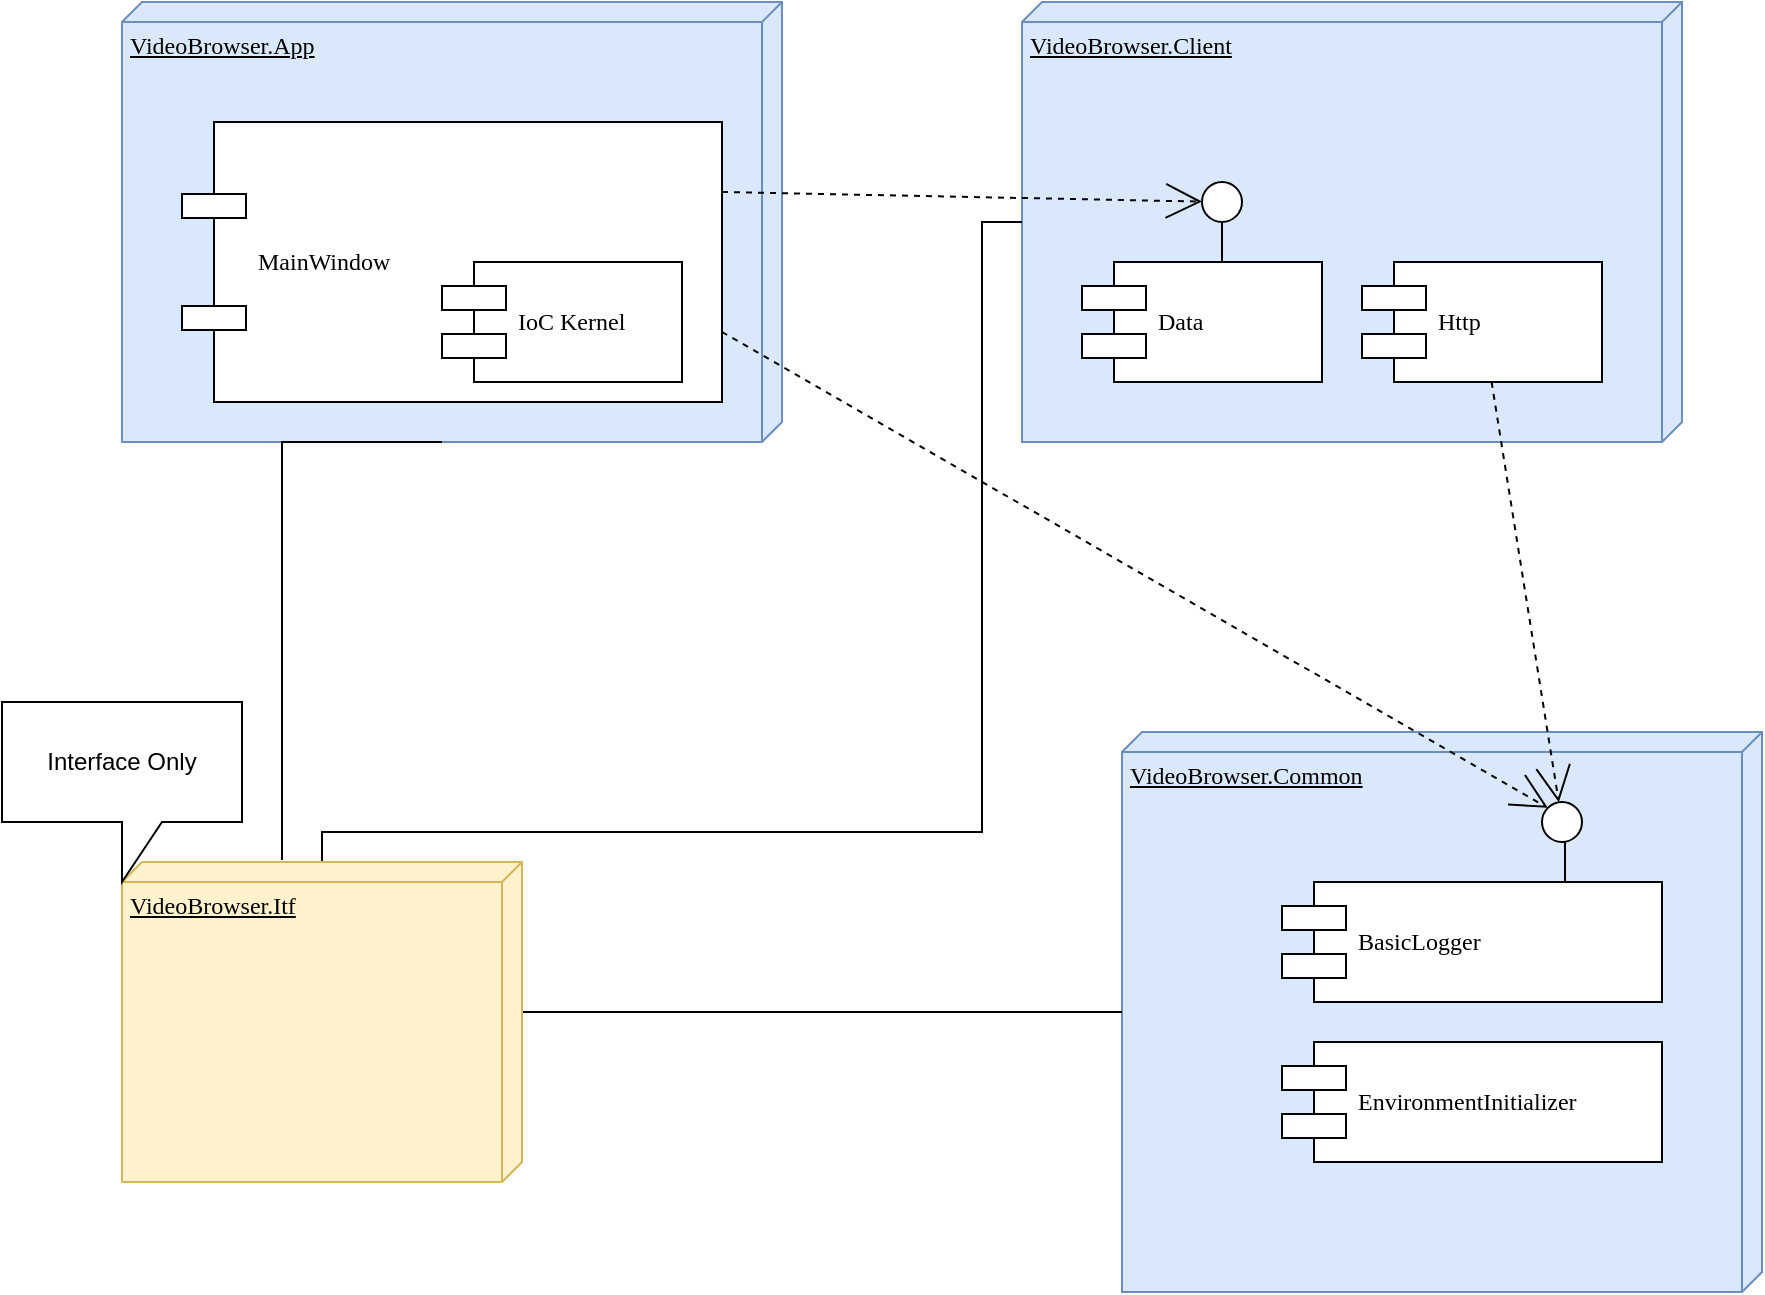 <mxfile version="14.6.12" type="device"><diagram name="Page-1" id="5f0bae14-7c28-e335-631c-24af17079c00"><mxGraphModel dx="2062" dy="804" grid="1" gridSize="10" guides="1" tooltips="1" connect="1" arrows="1" fold="1" page="1" pageScale="1" pageWidth="1100" pageHeight="850" background="#ffffff" math="0" shadow="0"><root><mxCell id="0"/><mxCell id="1" parent="0"/><mxCell id="39150e848f15840c-1" value="VideoBrowser.App" style="verticalAlign=top;align=left;spacingTop=8;spacingLeft=2;spacingRight=12;shape=cube;size=10;direction=south;fontStyle=4;html=1;rounded=0;shadow=0;comic=0;labelBackgroundColor=none;strokeWidth=1;fontFamily=Verdana;fontSize=12;fillColor=#dae8fc;strokeColor=#6c8ebf;" parent="1" vertex="1"><mxGeometry x="80" y="70" width="330" height="220" as="geometry"/></mxCell><mxCell id="39150e848f15840c-2" value="VideoBrowser.Client" style="verticalAlign=top;align=left;spacingTop=8;spacingLeft=2;spacingRight=12;shape=cube;size=10;direction=south;fontStyle=4;html=1;rounded=0;shadow=0;comic=0;labelBackgroundColor=none;strokeWidth=1;fontFamily=Verdana;fontSize=12;fillColor=#dae8fc;strokeColor=#6c8ebf;" parent="1" vertex="1"><mxGeometry x="530" y="70" width="330" height="220" as="geometry"/></mxCell><mxCell id="39150e848f15840c-3" value="VideoBrowser.Common" style="verticalAlign=top;align=left;spacingTop=8;spacingLeft=2;spacingRight=12;shape=cube;size=10;direction=south;fontStyle=4;html=1;rounded=0;shadow=0;comic=0;labelBackgroundColor=none;strokeWidth=1;fontFamily=Verdana;fontSize=12;fillColor=#dae8fc;strokeColor=#6c8ebf;" parent="1" vertex="1"><mxGeometry x="580" y="435" width="320" height="280" as="geometry"/></mxCell><mxCell id="39150e848f15840c-5" value="MainWindow" style="shape=component;align=left;spacingLeft=36;rounded=0;shadow=0;comic=0;labelBackgroundColor=none;strokeWidth=1;fontFamily=Verdana;fontSize=12;html=1;" parent="1" vertex="1"><mxGeometry x="110" y="130" width="270" height="140" as="geometry"/></mxCell><mxCell id="39150e848f15840c-7" value="Data" style="shape=component;align=left;spacingLeft=36;rounded=0;shadow=0;comic=0;labelBackgroundColor=none;strokeWidth=1;fontFamily=Verdana;fontSize=12;html=1;" parent="1" vertex="1"><mxGeometry x="560" y="200" width="120" height="60" as="geometry"/></mxCell><mxCell id="39150e848f15840c-9" value="" style="ellipse;whiteSpace=wrap;html=1;rounded=0;shadow=0;comic=0;labelBackgroundColor=none;strokeWidth=1;fontFamily=Verdana;fontSize=12;align=center;" parent="1" vertex="1"><mxGeometry x="620" y="160" width="20" height="20" as="geometry"/></mxCell><mxCell id="39150e848f15840c-10" value="BasicLogger" style="shape=component;align=left;spacingLeft=36;rounded=0;shadow=0;comic=0;labelBackgroundColor=none;strokeWidth=1;fontFamily=Verdana;fontSize=12;html=1;" parent="1" vertex="1"><mxGeometry x="660" y="510" width="190" height="60" as="geometry"/></mxCell><mxCell id="39150e848f15840c-12" style="edgeStyle=none;rounded=0;html=1;dashed=1;labelBackgroundColor=none;startArrow=none;startFill=0;startSize=8;endArrow=open;endFill=0;endSize=16;fontFamily=Verdana;fontSize=12;exitX=1;exitY=0.25;exitDx=0;exitDy=0;" parent="1" source="39150e848f15840c-5" target="39150e848f15840c-9" edge="1"><mxGeometry relative="1" as="geometry"/></mxCell><mxCell id="39150e848f15840c-13" style="edgeStyle=elbowEdgeStyle;rounded=0;html=1;labelBackgroundColor=none;startArrow=none;startFill=0;startSize=8;endArrow=none;endFill=0;endSize=16;fontFamily=Verdana;fontSize=12;" parent="1" source="39150e848f15840c-9" target="39150e848f15840c-7" edge="1"><mxGeometry relative="1" as="geometry"/></mxCell><mxCell id="39150e848f15840c-17" style="edgeStyle=orthogonalEdgeStyle;rounded=0;html=1;labelBackgroundColor=none;startArrow=none;startFill=0;startSize=8;endArrow=none;endFill=0;endSize=16;fontFamily=Verdana;fontSize=12;" parent="1" source="WFcFI2GHJJdd66yfvghV-1" target="39150e848f15840c-2" edge="1"><mxGeometry relative="1" as="geometry"><Array as="points"><mxPoint x="180" y="485"/><mxPoint x="510" y="485"/><mxPoint x="510" y="180"/></Array></mxGeometry></mxCell><mxCell id="39150e848f15840c-18" style="edgeStyle=orthogonalEdgeStyle;rounded=0;html=1;labelBackgroundColor=none;startArrow=none;startFill=0;startSize=8;endArrow=none;endFill=0;endSize=16;fontFamily=Verdana;fontSize=12;" parent="1" source="39150e848f15840c-3" target="WFcFI2GHJJdd66yfvghV-1" edge="1"><mxGeometry relative="1" as="geometry"><Array as="points"><mxPoint x="610" y="485"/><mxPoint x="610" y="580"/></Array></mxGeometry></mxCell><mxCell id="WFcFI2GHJJdd66yfvghV-1" value="VideoBrowser.Itf" style="verticalAlign=top;align=left;spacingTop=8;spacingLeft=2;spacingRight=12;shape=cube;size=10;direction=south;fontStyle=4;html=1;rounded=0;shadow=0;comic=0;labelBackgroundColor=none;strokeWidth=1;fontFamily=Verdana;fontSize=12;fillColor=#fff2cc;strokeColor=#d6b656;" vertex="1" parent="1"><mxGeometry x="80" y="500" width="200" height="160" as="geometry"/></mxCell><mxCell id="WFcFI2GHJJdd66yfvghV-2" value="EnvironmentInitializer" style="shape=component;align=left;spacingLeft=36;rounded=0;shadow=0;comic=0;labelBackgroundColor=none;strokeWidth=1;fontFamily=Verdana;fontSize=12;html=1;" vertex="1" parent="1"><mxGeometry x="660" y="590" width="190" height="60" as="geometry"/></mxCell><mxCell id="WFcFI2GHJJdd66yfvghV-3" value="IoC Kernel" style="shape=component;align=left;spacingLeft=36;rounded=0;shadow=0;comic=0;labelBackgroundColor=none;strokeWidth=1;fontFamily=Verdana;fontSize=12;html=1;" vertex="1" parent="1"><mxGeometry x="240" y="200" width="120" height="60" as="geometry"/></mxCell><mxCell id="WFcFI2GHJJdd66yfvghV-4" value="Http" style="shape=component;align=left;spacingLeft=36;rounded=0;shadow=0;comic=0;labelBackgroundColor=none;strokeWidth=1;fontFamily=Verdana;fontSize=12;html=1;" vertex="1" parent="1"><mxGeometry x="700" y="200" width="120" height="60" as="geometry"/></mxCell><mxCell id="WFcFI2GHJJdd66yfvghV-6" style="edgeStyle=orthogonalEdgeStyle;rounded=0;html=1;labelBackgroundColor=none;startArrow=none;startFill=0;startSize=8;endArrow=none;endFill=0;endSize=16;fontFamily=Verdana;fontSize=12;entryX=0;entryY=0;entryDx=220;entryDy=170;entryPerimeter=0;exitX=-0.006;exitY=0.6;exitDx=0;exitDy=0;exitPerimeter=0;" edge="1" parent="1" source="WFcFI2GHJJdd66yfvghV-1" target="39150e848f15840c-1"><mxGeometry relative="1" as="geometry"><Array as="points"><mxPoint x="160" y="290"/></Array><mxPoint x="160" y="505" as="sourcePoint"/><mxPoint x="540" y="190" as="targetPoint"/></mxGeometry></mxCell><mxCell id="WFcFI2GHJJdd66yfvghV-7" value="" style="ellipse;whiteSpace=wrap;html=1;rounded=0;shadow=0;comic=0;labelBackgroundColor=none;strokeWidth=1;fontFamily=Verdana;fontSize=12;align=center;" vertex="1" parent="1"><mxGeometry x="790" y="470" width="20" height="20" as="geometry"/></mxCell><mxCell id="WFcFI2GHJJdd66yfvghV-9" style="edgeStyle=elbowEdgeStyle;rounded=0;html=1;labelBackgroundColor=none;startArrow=none;startFill=0;startSize=8;endArrow=none;endFill=0;endSize=16;fontFamily=Verdana;fontSize=12;entryX=0.75;entryY=0;entryDx=0;entryDy=0;exitX=0.5;exitY=1;exitDx=0;exitDy=0;" edge="1" parent="1" source="WFcFI2GHJJdd66yfvghV-7" target="39150e848f15840c-10"><mxGeometry relative="1" as="geometry"><mxPoint x="650" y="200" as="sourcePoint"/><mxPoint x="650" y="220" as="targetPoint"/></mxGeometry></mxCell><mxCell id="WFcFI2GHJJdd66yfvghV-10" style="edgeStyle=none;rounded=0;html=1;dashed=1;labelBackgroundColor=none;startArrow=none;startFill=0;startSize=8;endArrow=open;endFill=0;endSize=16;fontFamily=Verdana;fontSize=12;exitX=1;exitY=0.75;exitDx=0;exitDy=0;entryX=0;entryY=0;entryDx=0;entryDy=0;" edge="1" parent="1" source="39150e848f15840c-5" target="WFcFI2GHJJdd66yfvghV-7"><mxGeometry relative="1" as="geometry"><mxPoint x="420" y="175" as="sourcePoint"/><mxPoint x="630.003" y="179.773" as="targetPoint"/></mxGeometry></mxCell><mxCell id="WFcFI2GHJJdd66yfvghV-11" style="edgeStyle=none;rounded=0;html=1;dashed=1;labelBackgroundColor=none;startArrow=none;startFill=0;startSize=8;endArrow=open;endFill=0;endSize=16;fontFamily=Verdana;fontSize=12;" edge="1" parent="1" source="WFcFI2GHJJdd66yfvghV-4" target="WFcFI2GHJJdd66yfvghV-7"><mxGeometry relative="1" as="geometry"><mxPoint x="420" y="245" as="sourcePoint"/><mxPoint x="803" y="450" as="targetPoint"/></mxGeometry></mxCell><mxCell id="WFcFI2GHJJdd66yfvghV-12" value="Interface Only" style="shape=callout;whiteSpace=wrap;html=1;perimeter=calloutPerimeter;" vertex="1" parent="1"><mxGeometry x="20" y="420" width="120" height="90" as="geometry"/></mxCell></root></mxGraphModel></diagram></mxfile>
